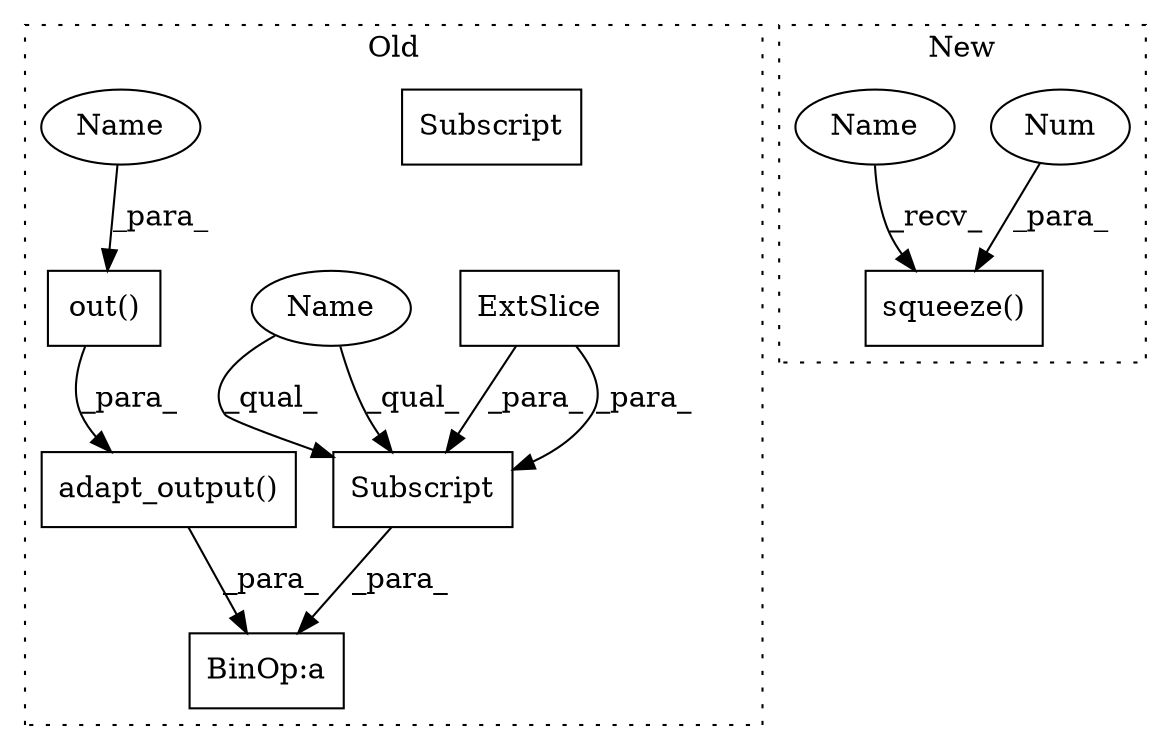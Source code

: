 digraph G {
subgraph cluster0 {
1 [label="out()" a="75" s="15755,15772" l="9,1" shape="box"];
3 [label="BinOp:a" a="82" s="15701" l="31" shape="box"];
4 [label="Subscript" a="63" s="15683,0" l="18,0" shape="box"];
5 [label="ExtSlice" a="85" s="15683" l="8" shape="box"];
7 [label="adapt_output()" a="75" s="15732,15773" l="23,1" shape="box"];
8 [label="Name" a="87" s="15683" l="8" shape="ellipse"];
9 [label="Subscript" a="63" s="15683,0" l="18,0" shape="box"];
10 [label="Name" a="87" s="15764" l="8" shape="ellipse"];
label = "Old";
style="dotted";
}
subgraph cluster1 {
2 [label="squeeze()" a="75" s="15953,15972" l="17,1" shape="box"];
6 [label="Num" a="76" s="15970" l="2" shape="ellipse"];
11 [label="Name" a="87" s="15953" l="8" shape="ellipse"];
label = "New";
style="dotted";
}
1 -> 7 [label="_para_"];
5 -> 9 [label="_para_"];
5 -> 9 [label="_para_"];
6 -> 2 [label="_para_"];
7 -> 3 [label="_para_"];
8 -> 9 [label="_qual_"];
8 -> 9 [label="_qual_"];
9 -> 3 [label="_para_"];
10 -> 1 [label="_para_"];
11 -> 2 [label="_recv_"];
}
